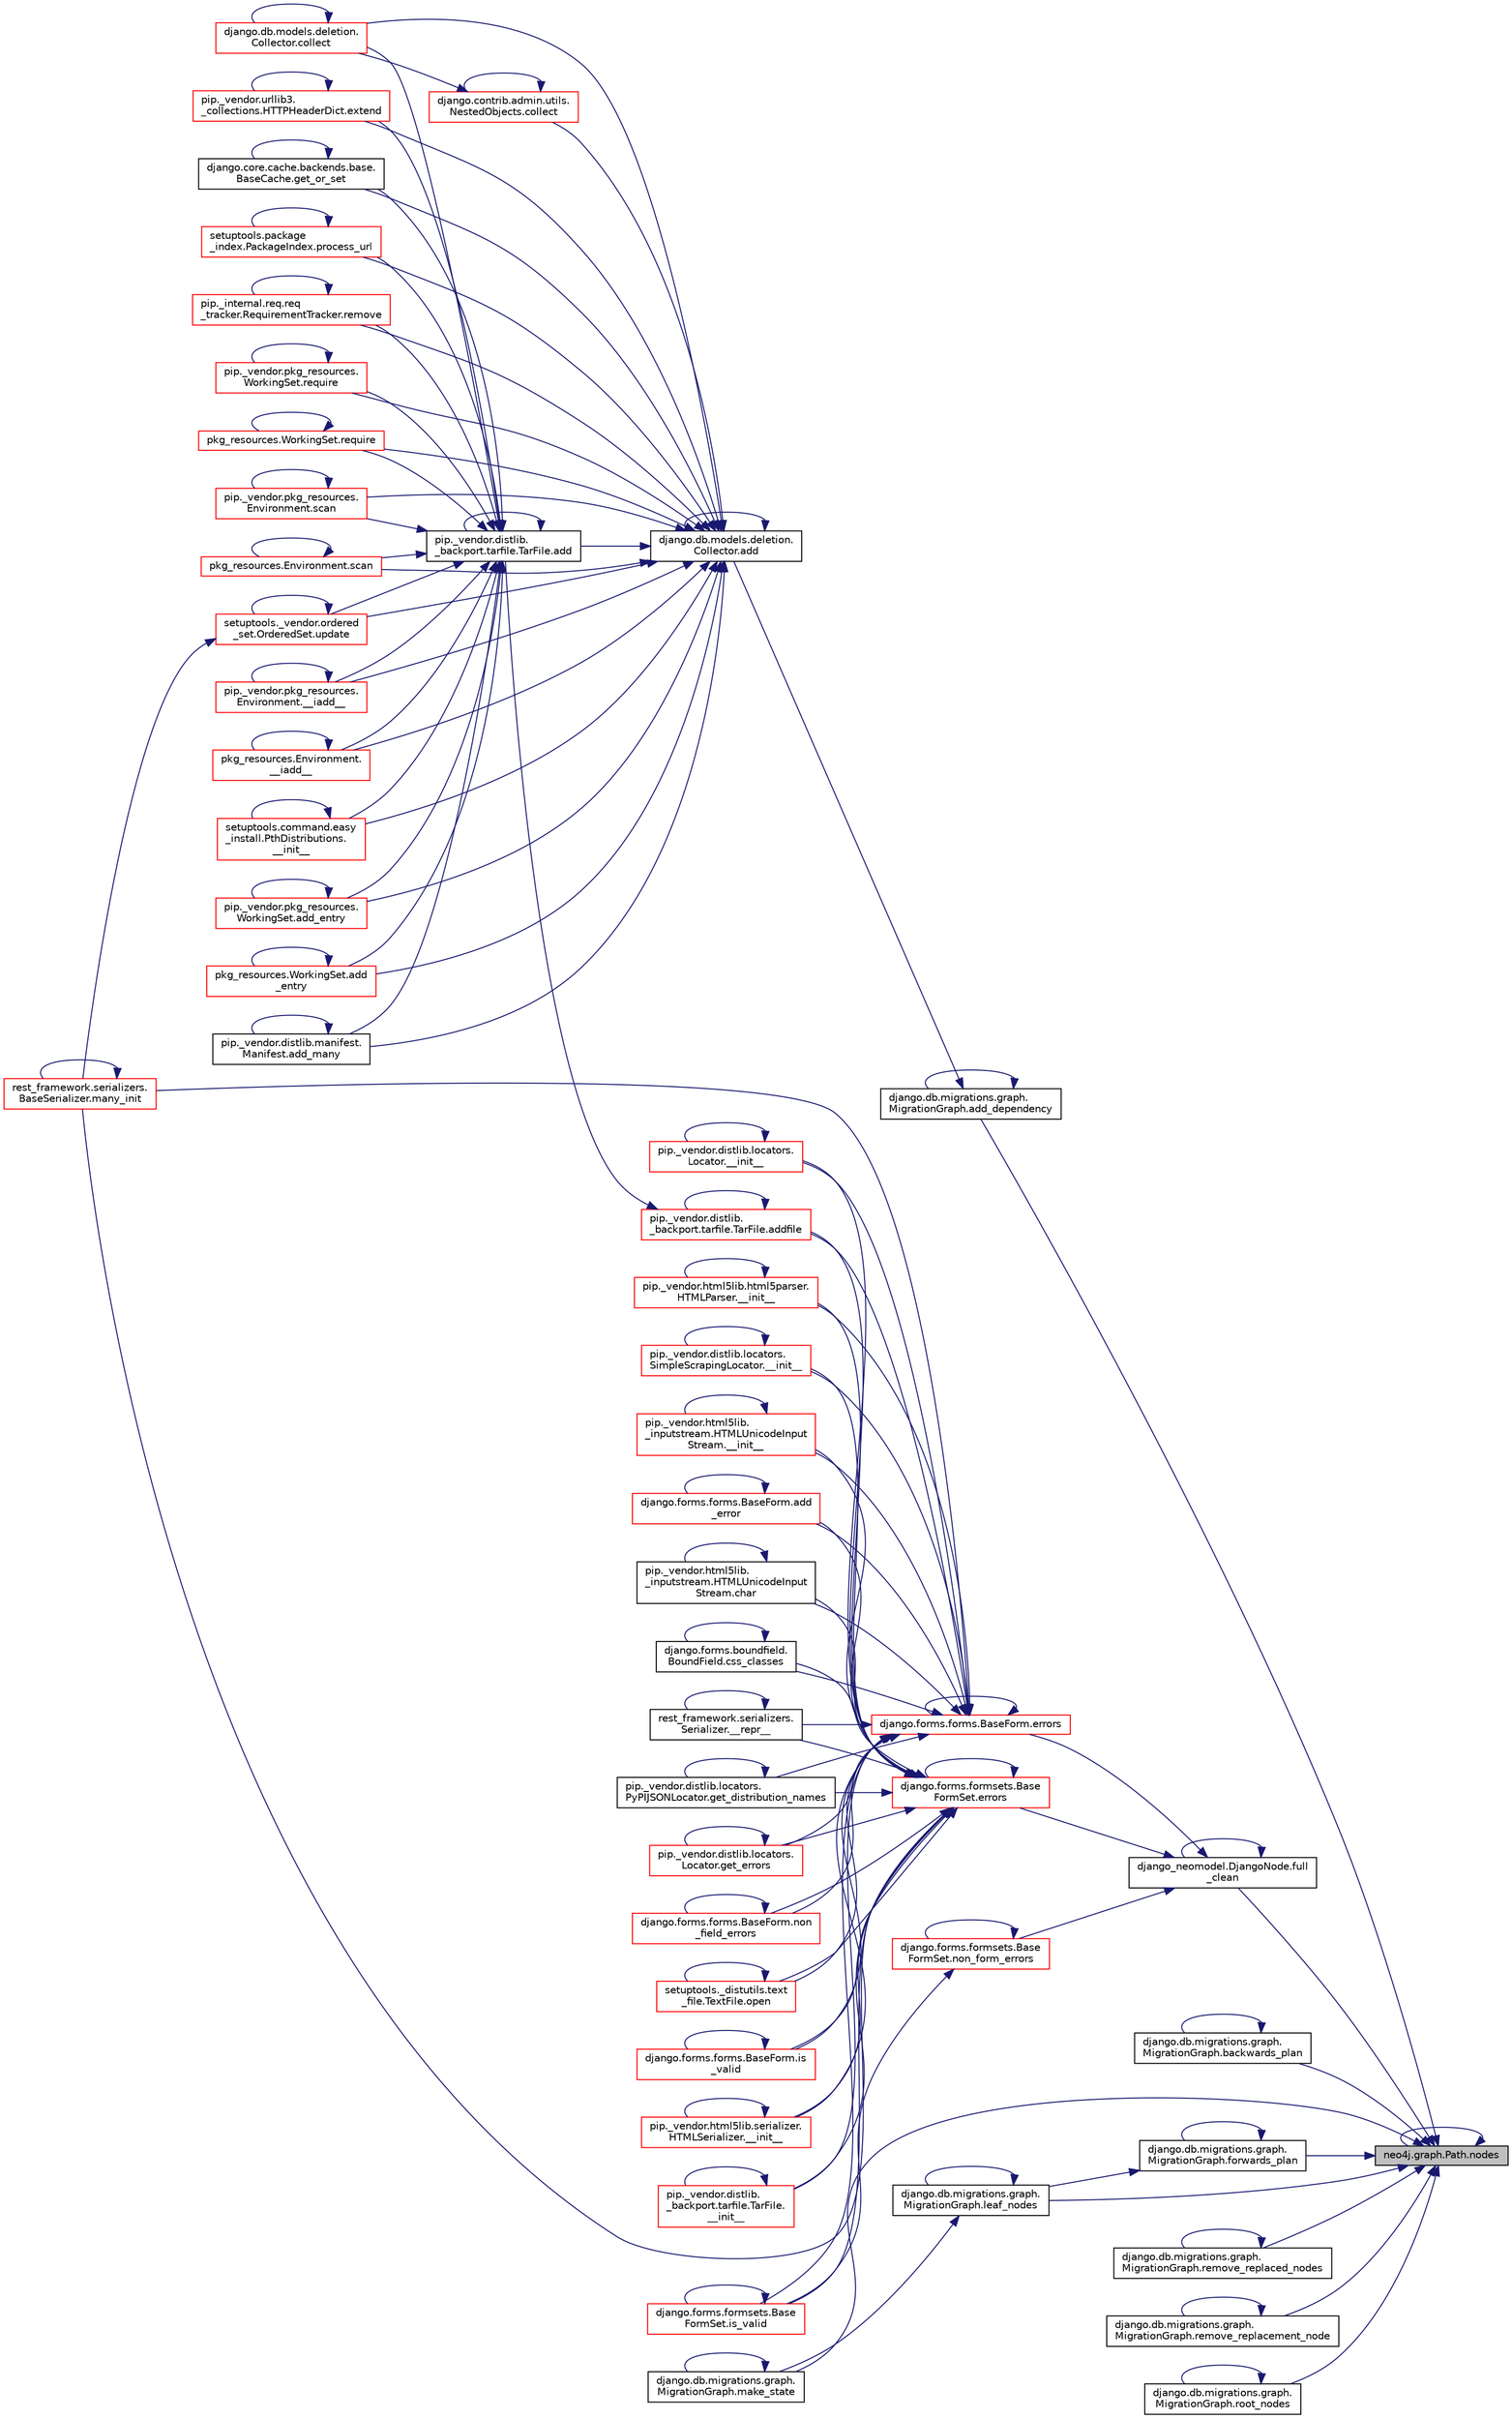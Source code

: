 digraph "neo4j.graph.Path.nodes"
{
 // LATEX_PDF_SIZE
  edge [fontname="Helvetica",fontsize="10",labelfontname="Helvetica",labelfontsize="10"];
  node [fontname="Helvetica",fontsize="10",shape=record];
  rankdir="RL";
  Node1 [label="neo4j.graph.Path.nodes",height=0.2,width=0.4,color="black", fillcolor="grey75", style="filled", fontcolor="black",tooltip=" "];
  Node1 -> Node2 [dir="back",color="midnightblue",fontsize="10",style="solid",fontname="Helvetica"];
  Node2 [label="django.db.migrations.graph.\lMigrationGraph.add_dependency",height=0.2,width=0.4,color="black", fillcolor="white", style="filled",URL="$d8/d68/classdjango_1_1db_1_1migrations_1_1graph_1_1_migration_graph.html#a26eef9272cf33c8fa06c2cfd04edd32e",tooltip=" "];
  Node2 -> Node3 [dir="back",color="midnightblue",fontsize="10",style="solid",fontname="Helvetica"];
  Node3 [label="django.db.models.deletion.\lCollector.add",height=0.2,width=0.4,color="black", fillcolor="white", style="filled",URL="$d8/dc4/classdjango_1_1db_1_1models_1_1deletion_1_1_collector.html#a2e66eee1ed9ec529113eef52ba355012",tooltip=" "];
  Node3 -> Node4 [dir="back",color="midnightblue",fontsize="10",style="solid",fontname="Helvetica"];
  Node4 [label="pip._vendor.pkg_resources.\lEnvironment.__iadd__",height=0.2,width=0.4,color="red", fillcolor="white", style="filled",URL="$de/d79/classpip_1_1__vendor_1_1pkg__resources_1_1_environment.html#ad026f479ac7031c92cf7cec14cef654f",tooltip=" "];
  Node4 -> Node4 [dir="back",color="midnightblue",fontsize="10",style="solid",fontname="Helvetica"];
  Node3 -> Node11 [dir="back",color="midnightblue",fontsize="10",style="solid",fontname="Helvetica"];
  Node11 [label="pkg_resources.Environment.\l__iadd__",height=0.2,width=0.4,color="red", fillcolor="white", style="filled",URL="$dd/d81/classpkg__resources_1_1_environment.html#ac8fc54442fe5e9c647b57320e7ccf78a",tooltip=" "];
  Node11 -> Node11 [dir="back",color="midnightblue",fontsize="10",style="solid",fontname="Helvetica"];
  Node3 -> Node12 [dir="back",color="midnightblue",fontsize="10",style="solid",fontname="Helvetica"];
  Node12 [label="setuptools.command.easy\l_install.PthDistributions.\l__init__",height=0.2,width=0.4,color="red", fillcolor="white", style="filled",URL="$d2/d49/classsetuptools_1_1command_1_1easy__install_1_1_pth_distributions.html#a1ca1a1ca566543e0e54d7ae015a16dc5",tooltip=" "];
  Node12 -> Node12 [dir="back",color="midnightblue",fontsize="10",style="solid",fontname="Helvetica"];
  Node3 -> Node67 [dir="back",color="midnightblue",fontsize="10",style="solid",fontname="Helvetica"];
  Node67 [label="pip._vendor.distlib.\l_backport.tarfile.TarFile.add",height=0.2,width=0.4,color="black", fillcolor="white", style="filled",URL="$d7/d1d/classpip_1_1__vendor_1_1distlib_1_1__backport_1_1tarfile_1_1_tar_file.html#a79067a66314d66032cb43144c54355a2",tooltip=" "];
  Node67 -> Node4 [dir="back",color="midnightblue",fontsize="10",style="solid",fontname="Helvetica"];
  Node67 -> Node11 [dir="back",color="midnightblue",fontsize="10",style="solid",fontname="Helvetica"];
  Node67 -> Node12 [dir="back",color="midnightblue",fontsize="10",style="solid",fontname="Helvetica"];
  Node67 -> Node67 [dir="back",color="midnightblue",fontsize="10",style="solid",fontname="Helvetica"];
  Node67 -> Node68 [dir="back",color="midnightblue",fontsize="10",style="solid",fontname="Helvetica"];
  Node68 [label="pip._vendor.pkg_resources.\lWorkingSet.add_entry",height=0.2,width=0.4,color="red", fillcolor="white", style="filled",URL="$da/d4f/classpip_1_1__vendor_1_1pkg__resources_1_1_working_set.html#a10dbfcb72bfdc7c7b16d764c7002a87d",tooltip=" "];
  Node68 -> Node68 [dir="back",color="midnightblue",fontsize="10",style="solid",fontname="Helvetica"];
  Node67 -> Node71 [dir="back",color="midnightblue",fontsize="10",style="solid",fontname="Helvetica"];
  Node71 [label="pkg_resources.WorkingSet.add\l_entry",height=0.2,width=0.4,color="red", fillcolor="white", style="filled",URL="$d5/d96/classpkg__resources_1_1_working_set.html#aed20abcb6a85cdc25dff1686ad480958",tooltip=" "];
  Node71 -> Node71 [dir="back",color="midnightblue",fontsize="10",style="solid",fontname="Helvetica"];
  Node67 -> Node72 [dir="back",color="midnightblue",fontsize="10",style="solid",fontname="Helvetica"];
  Node72 [label="pip._vendor.distlib.manifest.\lManifest.add_many",height=0.2,width=0.4,color="black", fillcolor="white", style="filled",URL="$d2/d05/classpip_1_1__vendor_1_1distlib_1_1manifest_1_1_manifest.html#aa18ac58e0425c6d4de8ac182a52145fe",tooltip=" "];
  Node72 -> Node72 [dir="back",color="midnightblue",fontsize="10",style="solid",fontname="Helvetica"];
  Node67 -> Node38 [dir="back",color="midnightblue",fontsize="10",style="solid",fontname="Helvetica"];
  Node38 [label="django.db.models.deletion.\lCollector.collect",height=0.2,width=0.4,color="red", fillcolor="white", style="filled",URL="$d8/dc4/classdjango_1_1db_1_1models_1_1deletion_1_1_collector.html#a44e7793473ae99b03633319af84ad54a",tooltip=" "];
  Node38 -> Node38 [dir="back",color="midnightblue",fontsize="10",style="solid",fontname="Helvetica"];
  Node67 -> Node73 [dir="back",color="midnightblue",fontsize="10",style="solid",fontname="Helvetica"];
  Node73 [label="pip._vendor.urllib3.\l_collections.HTTPHeaderDict.extend",height=0.2,width=0.4,color="red", fillcolor="white", style="filled",URL="$d8/dc7/classpip_1_1__vendor_1_1urllib3_1_1__collections_1_1_h_t_t_p_header_dict.html#a04ea7ef53fe3916a040ec0e8cacc6581",tooltip=" "];
  Node73 -> Node73 [dir="back",color="midnightblue",fontsize="10",style="solid",fontname="Helvetica"];
  Node67 -> Node74 [dir="back",color="midnightblue",fontsize="10",style="solid",fontname="Helvetica"];
  Node74 [label="django.core.cache.backends.base.\lBaseCache.get_or_set",height=0.2,width=0.4,color="black", fillcolor="white", style="filled",URL="$d0/d87/classdjango_1_1core_1_1cache_1_1backends_1_1base_1_1_base_cache.html#ab8fb6d32aa82d027f181414df0f562b3",tooltip=" "];
  Node74 -> Node74 [dir="back",color="midnightblue",fontsize="10",style="solid",fontname="Helvetica"];
  Node67 -> Node75 [dir="back",color="midnightblue",fontsize="10",style="solid",fontname="Helvetica"];
  Node75 [label="setuptools.package\l_index.PackageIndex.process_url",height=0.2,width=0.4,color="red", fillcolor="white", style="filled",URL="$d4/dea/classsetuptools_1_1package__index_1_1_package_index.html#a537fc87df159c2474b7fa0ccac56513d",tooltip=" "];
  Node75 -> Node75 [dir="back",color="midnightblue",fontsize="10",style="solid",fontname="Helvetica"];
  Node67 -> Node85 [dir="back",color="midnightblue",fontsize="10",style="solid",fontname="Helvetica"];
  Node85 [label="pip._internal.req.req\l_tracker.RequirementTracker.remove",height=0.2,width=0.4,color="red", fillcolor="white", style="filled",URL="$da/d8b/classpip_1_1__internal_1_1req_1_1req__tracker_1_1_requirement_tracker.html#a2b63d916ecf3d02c4eb7339df7d2dc3f",tooltip=" "];
  Node85 -> Node85 [dir="back",color="midnightblue",fontsize="10",style="solid",fontname="Helvetica"];
  Node67 -> Node212 [dir="back",color="midnightblue",fontsize="10",style="solid",fontname="Helvetica"];
  Node212 [label="pip._vendor.pkg_resources.\lWorkingSet.require",height=0.2,width=0.4,color="red", fillcolor="white", style="filled",URL="$da/d4f/classpip_1_1__vendor_1_1pkg__resources_1_1_working_set.html#a3e06498f30579d47e25fffe036206a80",tooltip=" "];
  Node212 -> Node212 [dir="back",color="midnightblue",fontsize="10",style="solid",fontname="Helvetica"];
  Node67 -> Node218 [dir="back",color="midnightblue",fontsize="10",style="solid",fontname="Helvetica"];
  Node218 [label="pkg_resources.WorkingSet.require",height=0.2,width=0.4,color="red", fillcolor="white", style="filled",URL="$d5/d96/classpkg__resources_1_1_working_set.html#a335262cb577b8fa37a8fa92cff024cf9",tooltip=" "];
  Node218 -> Node218 [dir="back",color="midnightblue",fontsize="10",style="solid",fontname="Helvetica"];
  Node67 -> Node219 [dir="back",color="midnightblue",fontsize="10",style="solid",fontname="Helvetica"];
  Node219 [label="pip._vendor.pkg_resources.\lEnvironment.scan",height=0.2,width=0.4,color="red", fillcolor="white", style="filled",URL="$de/d79/classpip_1_1__vendor_1_1pkg__resources_1_1_environment.html#ab899471d6564a9869592df78700a24f1",tooltip=" "];
  Node219 -> Node219 [dir="back",color="midnightblue",fontsize="10",style="solid",fontname="Helvetica"];
  Node67 -> Node222 [dir="back",color="midnightblue",fontsize="10",style="solid",fontname="Helvetica"];
  Node222 [label="pkg_resources.Environment.scan",height=0.2,width=0.4,color="red", fillcolor="white", style="filled",URL="$dd/d81/classpkg__resources_1_1_environment.html#a2dd1caa73a329d4c50b0ab9fdec9c1d4",tooltip=" "];
  Node222 -> Node222 [dir="back",color="midnightblue",fontsize="10",style="solid",fontname="Helvetica"];
  Node67 -> Node223 [dir="back",color="midnightblue",fontsize="10",style="solid",fontname="Helvetica"];
  Node223 [label="setuptools._vendor.ordered\l_set.OrderedSet.update",height=0.2,width=0.4,color="red", fillcolor="white", style="filled",URL="$d0/d40/classsetuptools_1_1__vendor_1_1ordered__set_1_1_ordered_set.html#a464866fb08988f25948761c50a438435",tooltip=" "];
  Node223 -> Node172 [dir="back",color="midnightblue",fontsize="10",style="solid",fontname="Helvetica"];
  Node172 [label="rest_framework.serializers.\lBaseSerializer.many_init",height=0.2,width=0.4,color="red", fillcolor="white", style="filled",URL="$d9/de7/classrest__framework_1_1serializers_1_1_base_serializer.html#aa66062b6866b3306c40d310e19b25971",tooltip=" "];
  Node172 -> Node172 [dir="back",color="midnightblue",fontsize="10",style="solid",fontname="Helvetica"];
  Node223 -> Node223 [dir="back",color="midnightblue",fontsize="10",style="solid",fontname="Helvetica"];
  Node3 -> Node3 [dir="back",color="midnightblue",fontsize="10",style="solid",fontname="Helvetica"];
  Node3 -> Node68 [dir="back",color="midnightblue",fontsize="10",style="solid",fontname="Helvetica"];
  Node3 -> Node71 [dir="back",color="midnightblue",fontsize="10",style="solid",fontname="Helvetica"];
  Node3 -> Node72 [dir="back",color="midnightblue",fontsize="10",style="solid",fontname="Helvetica"];
  Node3 -> Node38 [dir="back",color="midnightblue",fontsize="10",style="solid",fontname="Helvetica"];
  Node3 -> Node677 [dir="back",color="midnightblue",fontsize="10",style="solid",fontname="Helvetica"];
  Node677 [label="django.contrib.admin.utils.\lNestedObjects.collect",height=0.2,width=0.4,color="red", fillcolor="white", style="filled",URL="$d6/dd0/classdjango_1_1contrib_1_1admin_1_1utils_1_1_nested_objects.html#a87761ffe68dfb052c3d2ac543a413110",tooltip=" "];
  Node677 -> Node38 [dir="back",color="midnightblue",fontsize="10",style="solid",fontname="Helvetica"];
  Node677 -> Node677 [dir="back",color="midnightblue",fontsize="10",style="solid",fontname="Helvetica"];
  Node3 -> Node73 [dir="back",color="midnightblue",fontsize="10",style="solid",fontname="Helvetica"];
  Node3 -> Node74 [dir="back",color="midnightblue",fontsize="10",style="solid",fontname="Helvetica"];
  Node3 -> Node75 [dir="back",color="midnightblue",fontsize="10",style="solid",fontname="Helvetica"];
  Node3 -> Node85 [dir="back",color="midnightblue",fontsize="10",style="solid",fontname="Helvetica"];
  Node3 -> Node212 [dir="back",color="midnightblue",fontsize="10",style="solid",fontname="Helvetica"];
  Node3 -> Node218 [dir="back",color="midnightblue",fontsize="10",style="solid",fontname="Helvetica"];
  Node3 -> Node219 [dir="back",color="midnightblue",fontsize="10",style="solid",fontname="Helvetica"];
  Node3 -> Node222 [dir="back",color="midnightblue",fontsize="10",style="solid",fontname="Helvetica"];
  Node3 -> Node223 [dir="back",color="midnightblue",fontsize="10",style="solid",fontname="Helvetica"];
  Node2 -> Node2 [dir="back",color="midnightblue",fontsize="10",style="solid",fontname="Helvetica"];
  Node1 -> Node678 [dir="back",color="midnightblue",fontsize="10",style="solid",fontname="Helvetica"];
  Node678 [label="django.db.migrations.graph.\lMigrationGraph.backwards_plan",height=0.2,width=0.4,color="black", fillcolor="white", style="filled",URL="$d8/d68/classdjango_1_1db_1_1migrations_1_1graph_1_1_migration_graph.html#a03c8ee977d3ad951f22691d99f88af0d",tooltip=" "];
  Node678 -> Node678 [dir="back",color="midnightblue",fontsize="10",style="solid",fontname="Helvetica"];
  Node1 -> Node679 [dir="back",color="midnightblue",fontsize="10",style="solid",fontname="Helvetica"];
  Node679 [label="django.db.migrations.graph.\lMigrationGraph.forwards_plan",height=0.2,width=0.4,color="black", fillcolor="white", style="filled",URL="$d8/d68/classdjango_1_1db_1_1migrations_1_1graph_1_1_migration_graph.html#aeb45a5321c6db0c32f7ba3a704cebdb3",tooltip=" "];
  Node679 -> Node679 [dir="back",color="midnightblue",fontsize="10",style="solid",fontname="Helvetica"];
  Node679 -> Node680 [dir="back",color="midnightblue",fontsize="10",style="solid",fontname="Helvetica"];
  Node680 [label="django.db.migrations.graph.\lMigrationGraph.leaf_nodes",height=0.2,width=0.4,color="black", fillcolor="white", style="filled",URL="$d8/d68/classdjango_1_1db_1_1migrations_1_1graph_1_1_migration_graph.html#a14ab68b1d0540adc1251dd1c187e296f",tooltip=" "];
  Node680 -> Node680 [dir="back",color="midnightblue",fontsize="10",style="solid",fontname="Helvetica"];
  Node680 -> Node681 [dir="back",color="midnightblue",fontsize="10",style="solid",fontname="Helvetica"];
  Node681 [label="django.db.migrations.graph.\lMigrationGraph.make_state",height=0.2,width=0.4,color="black", fillcolor="white", style="filled",URL="$d8/d68/classdjango_1_1db_1_1migrations_1_1graph_1_1_migration_graph.html#a75b0192722db148bba01c20f3d0dc38b",tooltip=" "];
  Node681 -> Node681 [dir="back",color="midnightblue",fontsize="10",style="solid",fontname="Helvetica"];
  Node1 -> Node682 [dir="back",color="midnightblue",fontsize="10",style="solid",fontname="Helvetica"];
  Node682 [label="django_neomodel.DjangoNode.full\l_clean",height=0.2,width=0.4,color="black", fillcolor="white", style="filled",URL="$dc/dc5/classdjango__neomodel_1_1_django_node.html#a25982122f17fc8c8b8df90be2a8e03ee",tooltip=" "];
  Node682 -> Node139 [dir="back",color="midnightblue",fontsize="10",style="solid",fontname="Helvetica"];
  Node139 [label="django.forms.forms.BaseForm.errors",height=0.2,width=0.4,color="red", fillcolor="white", style="filled",URL="$d8/d44/classdjango_1_1forms_1_1forms_1_1_base_form.html#ad1f2f603258fa86762632a8c17fe5aa8",tooltip=" "];
  Node139 -> Node140 [dir="back",color="midnightblue",fontsize="10",style="solid",fontname="Helvetica"];
  Node140 [label="pip._vendor.html5lib.serializer.\lHTMLSerializer.__init__",height=0.2,width=0.4,color="red", fillcolor="white", style="filled",URL="$d1/d17/classpip_1_1__vendor_1_1html5lib_1_1serializer_1_1_h_t_m_l_serializer.html#ae1f820664d0ba0b48b7b321577f1e996",tooltip=" "];
  Node140 -> Node140 [dir="back",color="midnightblue",fontsize="10",style="solid",fontname="Helvetica"];
  Node139 -> Node141 [dir="back",color="midnightblue",fontsize="10",style="solid",fontname="Helvetica"];
  Node141 [label="pip._vendor.distlib.\l_backport.tarfile.TarFile.\l__init__",height=0.2,width=0.4,color="red", fillcolor="white", style="filled",URL="$d7/d1d/classpip_1_1__vendor_1_1distlib_1_1__backport_1_1tarfile_1_1_tar_file.html#a1dda6d9be63b3ae8186ae388015c11ff",tooltip=" "];
  Node141 -> Node141 [dir="back",color="midnightblue",fontsize="10",style="solid",fontname="Helvetica"];
  Node139 -> Node142 [dir="back",color="midnightblue",fontsize="10",style="solid",fontname="Helvetica"];
  Node142 [label="pip._vendor.distlib.locators.\lLocator.__init__",height=0.2,width=0.4,color="red", fillcolor="white", style="filled",URL="$df/dda/classpip_1_1__vendor_1_1distlib_1_1locators_1_1_locator.html#af37665238a4ad058e6b2e4d6b77d0ffc",tooltip=" "];
  Node142 -> Node142 [dir="back",color="midnightblue",fontsize="10",style="solid",fontname="Helvetica"];
  Node139 -> Node80 [dir="back",color="midnightblue",fontsize="10",style="solid",fontname="Helvetica"];
  Node80 [label="pip._vendor.html5lib.\l_inputstream.HTMLUnicodeInput\lStream.__init__",height=0.2,width=0.4,color="red", fillcolor="white", style="filled",URL="$de/dab/classpip_1_1__vendor_1_1html5lib_1_1__inputstream_1_1_h_t_m_l_unicode_input_stream.html#aae329b9a8ec6d32fbe6de851cf40357c",tooltip=" "];
  Node80 -> Node80 [dir="back",color="midnightblue",fontsize="10",style="solid",fontname="Helvetica"];
  Node139 -> Node82 [dir="back",color="midnightblue",fontsize="10",style="solid",fontname="Helvetica"];
  Node82 [label="pip._vendor.html5lib.html5parser.\lHTMLParser.__init__",height=0.2,width=0.4,color="red", fillcolor="white", style="filled",URL="$dd/dcc/classpip_1_1__vendor_1_1html5lib_1_1html5parser_1_1_h_t_m_l_parser.html#ad9b0cd5d2f6a8f940f4efc6b6124c9be",tooltip=" "];
  Node82 -> Node82 [dir="back",color="midnightblue",fontsize="10",style="solid",fontname="Helvetica"];
  Node139 -> Node143 [dir="back",color="midnightblue",fontsize="10",style="solid",fontname="Helvetica"];
  Node143 [label="pip._vendor.distlib.locators.\lSimpleScrapingLocator.__init__",height=0.2,width=0.4,color="red", fillcolor="white", style="filled",URL="$d6/d82/classpip_1_1__vendor_1_1distlib_1_1locators_1_1_simple_scraping_locator.html#a7a4c50e47ae95046ff9f9da7aeb8a391",tooltip=" "];
  Node143 -> Node143 [dir="back",color="midnightblue",fontsize="10",style="solid",fontname="Helvetica"];
  Node139 -> Node144 [dir="back",color="midnightblue",fontsize="10",style="solid",fontname="Helvetica"];
  Node144 [label="rest_framework.serializers.\lSerializer.__repr__",height=0.2,width=0.4,color="black", fillcolor="white", style="filled",URL="$de/daf/classrest__framework_1_1serializers_1_1_serializer.html#aa4601d5e8fecc97212d2f753b9c44cc7",tooltip=" "];
  Node144 -> Node144 [dir="back",color="midnightblue",fontsize="10",style="solid",fontname="Helvetica"];
  Node139 -> Node145 [dir="back",color="midnightblue",fontsize="10",style="solid",fontname="Helvetica"];
  Node145 [label="django.forms.forms.BaseForm.add\l_error",height=0.2,width=0.4,color="red", fillcolor="white", style="filled",URL="$d8/d44/classdjango_1_1forms_1_1forms_1_1_base_form.html#acf2237ac07f8871141489ce1ae752f76",tooltip=" "];
  Node145 -> Node145 [dir="back",color="midnightblue",fontsize="10",style="solid",fontname="Helvetica"];
  Node139 -> Node146 [dir="back",color="midnightblue",fontsize="10",style="solid",fontname="Helvetica"];
  Node146 [label="pip._vendor.distlib.\l_backport.tarfile.TarFile.addfile",height=0.2,width=0.4,color="red", fillcolor="white", style="filled",URL="$d7/d1d/classpip_1_1__vendor_1_1distlib_1_1__backport_1_1tarfile_1_1_tar_file.html#a9f460122e2a988ec31b0e1a7a2d18244",tooltip=" "];
  Node146 -> Node67 [dir="back",color="midnightblue",fontsize="10",style="solid",fontname="Helvetica"];
  Node146 -> Node146 [dir="back",color="midnightblue",fontsize="10",style="solid",fontname="Helvetica"];
  Node139 -> Node148 [dir="back",color="midnightblue",fontsize="10",style="solid",fontname="Helvetica"];
  Node148 [label="pip._vendor.html5lib.\l_inputstream.HTMLUnicodeInput\lStream.char",height=0.2,width=0.4,color="black", fillcolor="white", style="filled",URL="$de/dab/classpip_1_1__vendor_1_1html5lib_1_1__inputstream_1_1_h_t_m_l_unicode_input_stream.html#a6078d7bf2b9ee2304ba083f762440a83",tooltip=" "];
  Node148 -> Node148 [dir="back",color="midnightblue",fontsize="10",style="solid",fontname="Helvetica"];
  Node139 -> Node149 [dir="back",color="midnightblue",fontsize="10",style="solid",fontname="Helvetica"];
  Node149 [label="django.forms.boundfield.\lBoundField.css_classes",height=0.2,width=0.4,color="black", fillcolor="white", style="filled",URL="$da/d92/classdjango_1_1forms_1_1boundfield_1_1_bound_field.html#a957299f7e1f8b9f554188b9b670d0426",tooltip=" "];
  Node149 -> Node149 [dir="back",color="midnightblue",fontsize="10",style="solid",fontname="Helvetica"];
  Node139 -> Node139 [dir="back",color="midnightblue",fontsize="10",style="solid",fontname="Helvetica"];
  Node139 -> Node150 [dir="back",color="midnightblue",fontsize="10",style="solid",fontname="Helvetica"];
  Node150 [label="pip._vendor.distlib.locators.\lPyPIJSONLocator.get_distribution_names",height=0.2,width=0.4,color="black", fillcolor="white", style="filled",URL="$d1/d11/classpip_1_1__vendor_1_1distlib_1_1locators_1_1_py_p_i_j_s_o_n_locator.html#a2a74400546b1af992cc79ae780c014d9",tooltip=" "];
  Node150 -> Node150 [dir="back",color="midnightblue",fontsize="10",style="solid",fontname="Helvetica"];
  Node139 -> Node151 [dir="back",color="midnightblue",fontsize="10",style="solid",fontname="Helvetica"];
  Node151 [label="pip._vendor.distlib.locators.\lLocator.get_errors",height=0.2,width=0.4,color="red", fillcolor="white", style="filled",URL="$df/dda/classpip_1_1__vendor_1_1distlib_1_1locators_1_1_locator.html#a001dcda572c307fbc81dc17c1056df8a",tooltip=" "];
  Node151 -> Node151 [dir="back",color="midnightblue",fontsize="10",style="solid",fontname="Helvetica"];
  Node139 -> Node155 [dir="back",color="midnightblue",fontsize="10",style="solid",fontname="Helvetica"];
  Node155 [label="django.forms.forms.BaseForm.is\l_valid",height=0.2,width=0.4,color="red", fillcolor="white", style="filled",URL="$d8/d44/classdjango_1_1forms_1_1forms_1_1_base_form.html#a372b23ad4096720b6f27077eab1b0b89",tooltip=" "];
  Node155 -> Node155 [dir="back",color="midnightblue",fontsize="10",style="solid",fontname="Helvetica"];
  Node139 -> Node160 [dir="back",color="midnightblue",fontsize="10",style="solid",fontname="Helvetica"];
  Node160 [label="django.forms.formsets.Base\lFormSet.is_valid",height=0.2,width=0.4,color="red", fillcolor="white", style="filled",URL="$d5/d7f/classdjango_1_1forms_1_1formsets_1_1_base_form_set.html#ac556f386c1300678a3d58cbe8e9c7bef",tooltip=" "];
  Node160 -> Node160 [dir="back",color="midnightblue",fontsize="10",style="solid",fontname="Helvetica"];
  Node139 -> Node172 [dir="back",color="midnightblue",fontsize="10",style="solid",fontname="Helvetica"];
  Node139 -> Node175 [dir="back",color="midnightblue",fontsize="10",style="solid",fontname="Helvetica"];
  Node175 [label="django.forms.forms.BaseForm.non\l_field_errors",height=0.2,width=0.4,color="red", fillcolor="white", style="filled",URL="$d8/d44/classdjango_1_1forms_1_1forms_1_1_base_form.html#abc61a5de1f1fc6a524d021877d2cb332",tooltip=" "];
  Node175 -> Node175 [dir="back",color="midnightblue",fontsize="10",style="solid",fontname="Helvetica"];
  Node139 -> Node178 [dir="back",color="midnightblue",fontsize="10",style="solid",fontname="Helvetica"];
  Node178 [label="setuptools._distutils.text\l_file.TextFile.open",height=0.2,width=0.4,color="red", fillcolor="white", style="filled",URL="$da/d41/classsetuptools_1_1__distutils_1_1text__file_1_1_text_file.html#ae603687e438433de3b47c9fc729c2f29",tooltip=" "];
  Node178 -> Node178 [dir="back",color="midnightblue",fontsize="10",style="solid",fontname="Helvetica"];
  Node682 -> Node159 [dir="back",color="midnightblue",fontsize="10",style="solid",fontname="Helvetica"];
  Node159 [label="django.forms.formsets.Base\lFormSet.errors",height=0.2,width=0.4,color="red", fillcolor="white", style="filled",URL="$d5/d7f/classdjango_1_1forms_1_1formsets_1_1_base_form_set.html#a3beee57c0d0f934ac19a621dfa83193c",tooltip=" "];
  Node159 -> Node140 [dir="back",color="midnightblue",fontsize="10",style="solid",fontname="Helvetica"];
  Node159 -> Node141 [dir="back",color="midnightblue",fontsize="10",style="solid",fontname="Helvetica"];
  Node159 -> Node142 [dir="back",color="midnightblue",fontsize="10",style="solid",fontname="Helvetica"];
  Node159 -> Node80 [dir="back",color="midnightblue",fontsize="10",style="solid",fontname="Helvetica"];
  Node159 -> Node82 [dir="back",color="midnightblue",fontsize="10",style="solid",fontname="Helvetica"];
  Node159 -> Node143 [dir="back",color="midnightblue",fontsize="10",style="solid",fontname="Helvetica"];
  Node159 -> Node144 [dir="back",color="midnightblue",fontsize="10",style="solid",fontname="Helvetica"];
  Node159 -> Node145 [dir="back",color="midnightblue",fontsize="10",style="solid",fontname="Helvetica"];
  Node159 -> Node146 [dir="back",color="midnightblue",fontsize="10",style="solid",fontname="Helvetica"];
  Node159 -> Node148 [dir="back",color="midnightblue",fontsize="10",style="solid",fontname="Helvetica"];
  Node159 -> Node149 [dir="back",color="midnightblue",fontsize="10",style="solid",fontname="Helvetica"];
  Node159 -> Node159 [dir="back",color="midnightblue",fontsize="10",style="solid",fontname="Helvetica"];
  Node159 -> Node150 [dir="back",color="midnightblue",fontsize="10",style="solid",fontname="Helvetica"];
  Node159 -> Node151 [dir="back",color="midnightblue",fontsize="10",style="solid",fontname="Helvetica"];
  Node159 -> Node155 [dir="back",color="midnightblue",fontsize="10",style="solid",fontname="Helvetica"];
  Node159 -> Node160 [dir="back",color="midnightblue",fontsize="10",style="solid",fontname="Helvetica"];
  Node159 -> Node172 [dir="back",color="midnightblue",fontsize="10",style="solid",fontname="Helvetica"];
  Node159 -> Node175 [dir="back",color="midnightblue",fontsize="10",style="solid",fontname="Helvetica"];
  Node159 -> Node178 [dir="back",color="midnightblue",fontsize="10",style="solid",fontname="Helvetica"];
  Node682 -> Node682 [dir="back",color="midnightblue",fontsize="10",style="solid",fontname="Helvetica"];
  Node682 -> Node352 [dir="back",color="midnightblue",fontsize="10",style="solid",fontname="Helvetica"];
  Node352 [label="django.forms.formsets.Base\lFormSet.non_form_errors",height=0.2,width=0.4,color="red", fillcolor="white", style="filled",URL="$d5/d7f/classdjango_1_1forms_1_1formsets_1_1_base_form_set.html#a1d05547548a4662138e11e22e4795f52",tooltip=" "];
  Node352 -> Node160 [dir="back",color="midnightblue",fontsize="10",style="solid",fontname="Helvetica"];
  Node352 -> Node352 [dir="back",color="midnightblue",fontsize="10",style="solid",fontname="Helvetica"];
  Node1 -> Node680 [dir="back",color="midnightblue",fontsize="10",style="solid",fontname="Helvetica"];
  Node1 -> Node681 [dir="back",color="midnightblue",fontsize="10",style="solid",fontname="Helvetica"];
  Node1 -> Node1 [dir="back",color="midnightblue",fontsize="10",style="solid",fontname="Helvetica"];
  Node1 -> Node683 [dir="back",color="midnightblue",fontsize="10",style="solid",fontname="Helvetica"];
  Node683 [label="django.db.migrations.graph.\lMigrationGraph.remove_replaced_nodes",height=0.2,width=0.4,color="black", fillcolor="white", style="filled",URL="$d8/d68/classdjango_1_1db_1_1migrations_1_1graph_1_1_migration_graph.html#a3a8dbc19b66141b8cf3f1bff40eb733f",tooltip=" "];
  Node683 -> Node683 [dir="back",color="midnightblue",fontsize="10",style="solid",fontname="Helvetica"];
  Node1 -> Node684 [dir="back",color="midnightblue",fontsize="10",style="solid",fontname="Helvetica"];
  Node684 [label="django.db.migrations.graph.\lMigrationGraph.remove_replacement_node",height=0.2,width=0.4,color="black", fillcolor="white", style="filled",URL="$d8/d68/classdjango_1_1db_1_1migrations_1_1graph_1_1_migration_graph.html#ad062885bbdfe33d5b099556636e34d54",tooltip=" "];
  Node684 -> Node684 [dir="back",color="midnightblue",fontsize="10",style="solid",fontname="Helvetica"];
  Node1 -> Node685 [dir="back",color="midnightblue",fontsize="10",style="solid",fontname="Helvetica"];
  Node685 [label="django.db.migrations.graph.\lMigrationGraph.root_nodes",height=0.2,width=0.4,color="black", fillcolor="white", style="filled",URL="$d8/d68/classdjango_1_1db_1_1migrations_1_1graph_1_1_migration_graph.html#ad1e95c30ebb97b0b8efbb864734e85b7",tooltip=" "];
  Node685 -> Node685 [dir="back",color="midnightblue",fontsize="10",style="solid",fontname="Helvetica"];
}
